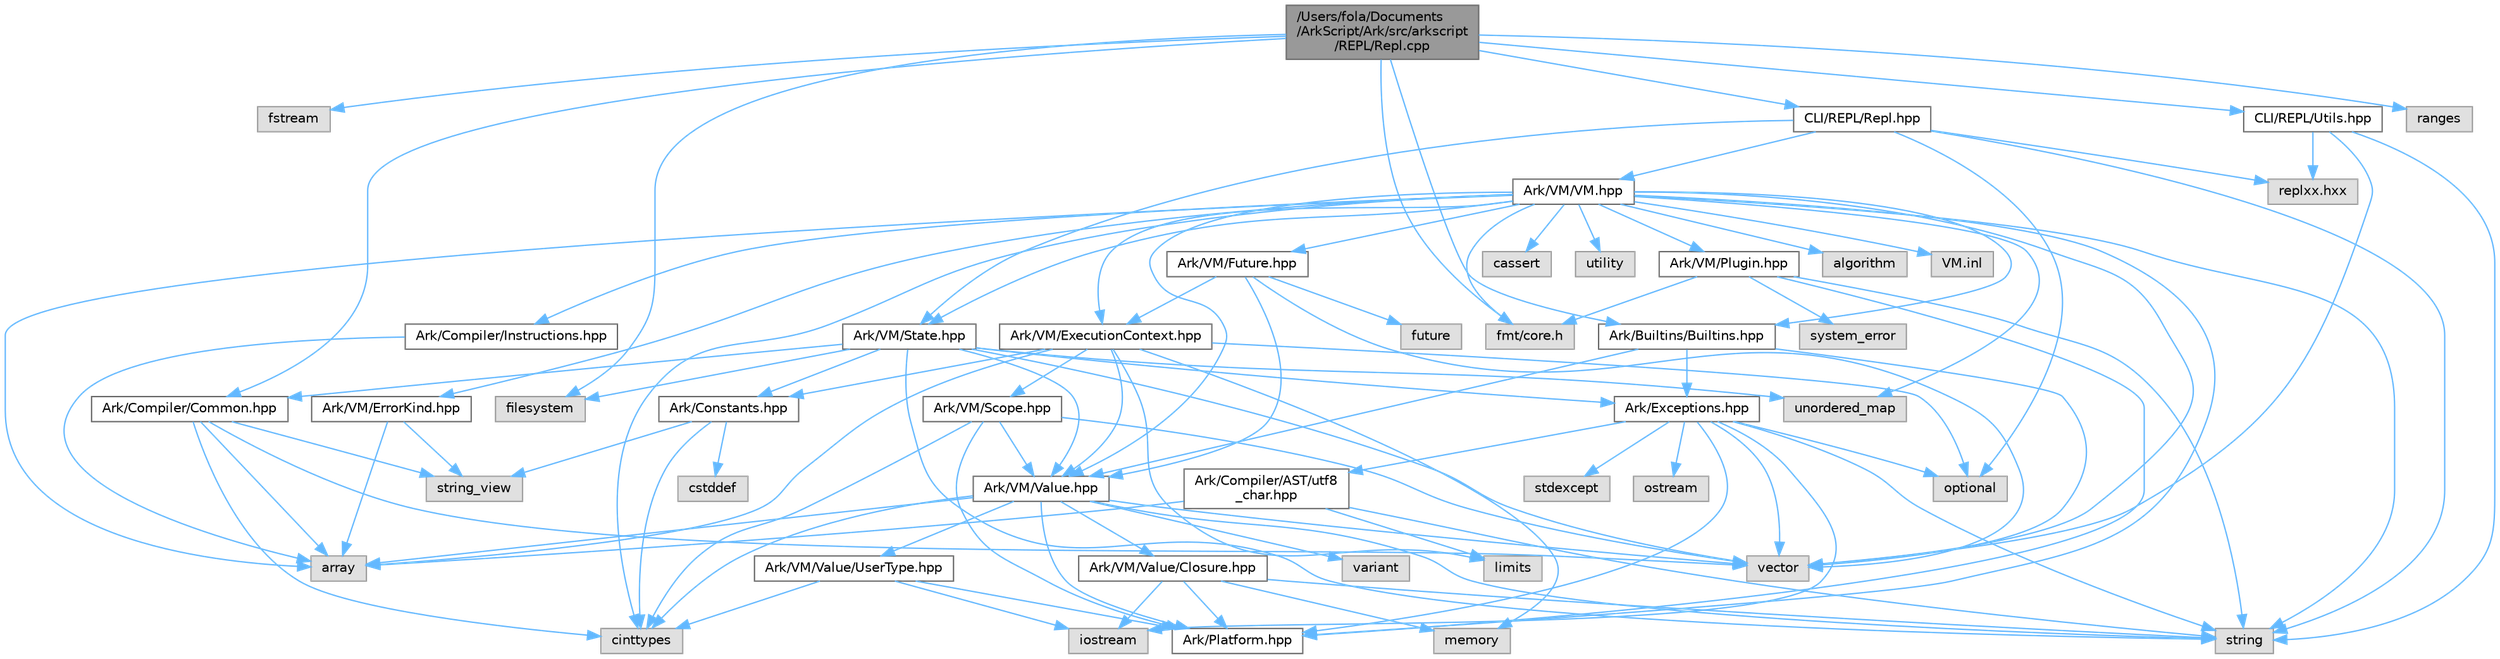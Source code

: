 digraph "/Users/fola/Documents/ArkScript/Ark/src/arkscript/REPL/Repl.cpp"
{
 // INTERACTIVE_SVG=YES
 // LATEX_PDF_SIZE
  bgcolor="transparent";
  edge [fontname=Helvetica,fontsize=10,labelfontname=Helvetica,labelfontsize=10];
  node [fontname=Helvetica,fontsize=10,shape=box,height=0.2,width=0.4];
  Node1 [id="Node000001",label="/Users/fola/Documents\l/ArkScript/Ark/src/arkscript\l/REPL/Repl.cpp",height=0.2,width=0.4,color="gray40", fillcolor="grey60", style="filled", fontcolor="black",tooltip=" "];
  Node1 -> Node2 [id="edge1_Node000001_Node000002",color="steelblue1",style="solid",tooltip=" "];
  Node2 [id="Node000002",label="fstream",height=0.2,width=0.4,color="grey60", fillcolor="#E0E0E0", style="filled",tooltip=" "];
  Node1 -> Node3 [id="edge2_Node000001_Node000003",color="steelblue1",style="solid",tooltip=" "];
  Node3 [id="Node000003",label="filesystem",height=0.2,width=0.4,color="grey60", fillcolor="#E0E0E0", style="filled",tooltip=" "];
  Node1 -> Node4 [id="edge3_Node000001_Node000004",color="steelblue1",style="solid",tooltip=" "];
  Node4 [id="Node000004",label="fmt/core.h",height=0.2,width=0.4,color="grey60", fillcolor="#E0E0E0", style="filled",tooltip=" "];
  Node1 -> Node5 [id="edge4_Node000001_Node000005",color="steelblue1",style="solid",tooltip=" "];
  Node5 [id="Node000005",label="ranges",height=0.2,width=0.4,color="grey60", fillcolor="#E0E0E0", style="filled",tooltip=" "];
  Node1 -> Node6 [id="edge5_Node000001_Node000006",color="steelblue1",style="solid",tooltip=" "];
  Node6 [id="Node000006",label="Ark/Builtins/Builtins.hpp",height=0.2,width=0.4,color="grey40", fillcolor="white", style="filled",URL="$da/d84/Builtins_8hpp.html",tooltip="Host the declaration of all the ArkScript builtins."];
  Node6 -> Node7 [id="edge6_Node000006_Node000007",color="steelblue1",style="solid",tooltip=" "];
  Node7 [id="Node000007",label="vector",height=0.2,width=0.4,color="grey60", fillcolor="#E0E0E0", style="filled",tooltip=" "];
  Node6 -> Node8 [id="edge7_Node000006_Node000008",color="steelblue1",style="solid",tooltip=" "];
  Node8 [id="Node000008",label="Ark/VM/Value.hpp",height=0.2,width=0.4,color="grey40", fillcolor="white", style="filled",URL="$de/dfd/Value_8hpp.html",tooltip=" "];
  Node8 -> Node7 [id="edge8_Node000008_Node000007",color="steelblue1",style="solid",tooltip=" "];
  Node8 -> Node9 [id="edge9_Node000008_Node000009",color="steelblue1",style="solid",tooltip=" "];
  Node9 [id="Node000009",label="variant",height=0.2,width=0.4,color="grey60", fillcolor="#E0E0E0", style="filled",tooltip=" "];
  Node8 -> Node10 [id="edge10_Node000008_Node000010",color="steelblue1",style="solid",tooltip=" "];
  Node10 [id="Node000010",label="string",height=0.2,width=0.4,color="grey60", fillcolor="#E0E0E0", style="filled",tooltip=" "];
  Node8 -> Node11 [id="edge11_Node000008_Node000011",color="steelblue1",style="solid",tooltip=" "];
  Node11 [id="Node000011",label="cinttypes",height=0.2,width=0.4,color="grey60", fillcolor="#E0E0E0", style="filled",tooltip=" "];
  Node8 -> Node12 [id="edge12_Node000008_Node000012",color="steelblue1",style="solid",tooltip=" "];
  Node12 [id="Node000012",label="array",height=0.2,width=0.4,color="grey60", fillcolor="#E0E0E0", style="filled",tooltip=" "];
  Node8 -> Node13 [id="edge13_Node000008_Node000013",color="steelblue1",style="solid",tooltip=" "];
  Node13 [id="Node000013",label="Ark/VM/Value/Closure.hpp",height=0.2,width=0.4,color="grey40", fillcolor="white", style="filled",URL="$dc/dd5/Closure_8hpp.html",tooltip="Subtype of the value type, handling closures."];
  Node13 -> Node14 [id="edge14_Node000013_Node000014",color="steelblue1",style="solid",tooltip=" "];
  Node14 [id="Node000014",label="memory",height=0.2,width=0.4,color="grey60", fillcolor="#E0E0E0", style="filled",tooltip=" "];
  Node13 -> Node15 [id="edge15_Node000013_Node000015",color="steelblue1",style="solid",tooltip=" "];
  Node15 [id="Node000015",label="iostream",height=0.2,width=0.4,color="grey60", fillcolor="#E0E0E0", style="filled",tooltip=" "];
  Node13 -> Node10 [id="edge16_Node000013_Node000010",color="steelblue1",style="solid",tooltip=" "];
  Node13 -> Node16 [id="edge17_Node000013_Node000016",color="steelblue1",style="solid",tooltip=" "];
  Node16 [id="Node000016",label="Ark/Platform.hpp",height=0.2,width=0.4,color="grey40", fillcolor="white", style="filled",URL="$d5/d40/Platform_8hpp.html",tooltip="ArkScript configuration macros."];
  Node8 -> Node17 [id="edge18_Node000008_Node000017",color="steelblue1",style="solid",tooltip=" "];
  Node17 [id="Node000017",label="Ark/VM/Value/UserType.hpp",height=0.2,width=0.4,color="grey40", fillcolor="white", style="filled",URL="$dc/d3d/UserType_8hpp.html",tooltip="Subtype of the value, capable of handling any C++ type."];
  Node17 -> Node15 [id="edge19_Node000017_Node000015",color="steelblue1",style="solid",tooltip=" "];
  Node17 -> Node11 [id="edge20_Node000017_Node000011",color="steelblue1",style="solid",tooltip=" "];
  Node17 -> Node16 [id="edge21_Node000017_Node000016",color="steelblue1",style="solid",tooltip=" "];
  Node8 -> Node16 [id="edge22_Node000008_Node000016",color="steelblue1",style="solid",tooltip=" "];
  Node6 -> Node18 [id="edge23_Node000006_Node000018",color="steelblue1",style="solid",tooltip=" "];
  Node18 [id="Node000018",label="Ark/Exceptions.hpp",height=0.2,width=0.4,color="grey40", fillcolor="white", style="filled",URL="$d2/de9/Exceptions_8hpp.html",tooltip="ArkScript homemade exceptions."];
  Node18 -> Node10 [id="edge24_Node000018_Node000010",color="steelblue1",style="solid",tooltip=" "];
  Node18 -> Node7 [id="edge25_Node000018_Node000007",color="steelblue1",style="solid",tooltip=" "];
  Node18 -> Node19 [id="edge26_Node000018_Node000019",color="steelblue1",style="solid",tooltip=" "];
  Node19 [id="Node000019",label="stdexcept",height=0.2,width=0.4,color="grey60", fillcolor="#E0E0E0", style="filled",tooltip=" "];
  Node18 -> Node20 [id="edge27_Node000018_Node000020",color="steelblue1",style="solid",tooltip=" "];
  Node20 [id="Node000020",label="optional",height=0.2,width=0.4,color="grey60", fillcolor="#E0E0E0", style="filled",tooltip=" "];
  Node18 -> Node21 [id="edge28_Node000018_Node000021",color="steelblue1",style="solid",tooltip=" "];
  Node21 [id="Node000021",label="ostream",height=0.2,width=0.4,color="grey60", fillcolor="#E0E0E0", style="filled",tooltip=" "];
  Node18 -> Node15 [id="edge29_Node000018_Node000015",color="steelblue1",style="solid",tooltip=" "];
  Node18 -> Node22 [id="edge30_Node000018_Node000022",color="steelblue1",style="solid",tooltip=" "];
  Node22 [id="Node000022",label="Ark/Compiler/AST/utf8\l_char.hpp",height=0.2,width=0.4,color="grey40", fillcolor="white", style="filled",URL="$db/d4e/utf8__char_8hpp.html",tooltip=" "];
  Node22 -> Node12 [id="edge31_Node000022_Node000012",color="steelblue1",style="solid",tooltip=" "];
  Node22 -> Node10 [id="edge32_Node000022_Node000010",color="steelblue1",style="solid",tooltip=" "];
  Node22 -> Node23 [id="edge33_Node000022_Node000023",color="steelblue1",style="solid",tooltip=" "];
  Node23 [id="Node000023",label="limits",height=0.2,width=0.4,color="grey60", fillcolor="#E0E0E0", style="filled",tooltip=" "];
  Node18 -> Node16 [id="edge34_Node000018_Node000016",color="steelblue1",style="solid",tooltip=" "];
  Node1 -> Node24 [id="edge35_Node000001_Node000024",color="steelblue1",style="solid",tooltip=" "];
  Node24 [id="Node000024",label="Ark/Compiler/Common.hpp",height=0.2,width=0.4,color="grey40", fillcolor="white", style="filled",URL="$d8/ddd/Common_8hpp.html",tooltip="Common code for the compiler."];
  Node24 -> Node12 [id="edge36_Node000024_Node000012",color="steelblue1",style="solid",tooltip=" "];
  Node24 -> Node25 [id="edge37_Node000024_Node000025",color="steelblue1",style="solid",tooltip=" "];
  Node25 [id="Node000025",label="string_view",height=0.2,width=0.4,color="grey60", fillcolor="#E0E0E0", style="filled",tooltip=" "];
  Node24 -> Node7 [id="edge38_Node000024_Node000007",color="steelblue1",style="solid",tooltip=" "];
  Node24 -> Node11 [id="edge39_Node000024_Node000011",color="steelblue1",style="solid",tooltip=" "];
  Node1 -> Node26 [id="edge40_Node000001_Node000026",color="steelblue1",style="solid",tooltip=" "];
  Node26 [id="Node000026",label="CLI/REPL/Repl.hpp",height=0.2,width=0.4,color="grey40", fillcolor="white", style="filled",URL="$d5/da5/Repl_8hpp.html",tooltip="ArkScript REPL - Read Eval Print Loop."];
  Node26 -> Node10 [id="edge41_Node000026_Node000010",color="steelblue1",style="solid",tooltip=" "];
  Node26 -> Node20 [id="edge42_Node000026_Node000020",color="steelblue1",style="solid",tooltip=" "];
  Node26 -> Node27 [id="edge43_Node000026_Node000027",color="steelblue1",style="solid",tooltip=" "];
  Node27 [id="Node000027",label="Ark/VM/VM.hpp",height=0.2,width=0.4,color="grey40", fillcolor="white", style="filled",URL="$d1/d91/VM_8hpp.html",tooltip="The ArkScript virtual machine."];
  Node27 -> Node12 [id="edge44_Node000027_Node000012",color="steelblue1",style="solid",tooltip=" "];
  Node27 -> Node7 [id="edge45_Node000027_Node000007",color="steelblue1",style="solid",tooltip=" "];
  Node27 -> Node10 [id="edge46_Node000027_Node000010",color="steelblue1",style="solid",tooltip=" "];
  Node27 -> Node28 [id="edge47_Node000027_Node000028",color="steelblue1",style="solid",tooltip=" "];
  Node28 [id="Node000028",label="cassert",height=0.2,width=0.4,color="grey60", fillcolor="#E0E0E0", style="filled",tooltip=" "];
  Node27 -> Node29 [id="edge48_Node000027_Node000029",color="steelblue1",style="solid",tooltip=" "];
  Node29 [id="Node000029",label="utility",height=0.2,width=0.4,color="grey60", fillcolor="#E0E0E0", style="filled",tooltip=" "];
  Node27 -> Node11 [id="edge49_Node000027_Node000011",color="steelblue1",style="solid",tooltip=" "];
  Node27 -> Node30 [id="edge50_Node000027_Node000030",color="steelblue1",style="solid",tooltip=" "];
  Node30 [id="Node000030",label="unordered_map",height=0.2,width=0.4,color="grey60", fillcolor="#E0E0E0", style="filled",tooltip=" "];
  Node27 -> Node31 [id="edge51_Node000027_Node000031",color="steelblue1",style="solid",tooltip=" "];
  Node31 [id="Node000031",label="algorithm",height=0.2,width=0.4,color="grey60", fillcolor="#E0E0E0", style="filled",tooltip=" "];
  Node27 -> Node4 [id="edge52_Node000027_Node000004",color="steelblue1",style="solid",tooltip=" "];
  Node27 -> Node32 [id="edge53_Node000027_Node000032",color="steelblue1",style="solid",tooltip=" "];
  Node32 [id="Node000032",label="Ark/Compiler/Instructions.hpp",height=0.2,width=0.4,color="grey40", fillcolor="white", style="filled",URL="$d8/daa/Instructions_8hpp.html",tooltip="The different instructions used by the compiler and virtual machine."];
  Node32 -> Node12 [id="edge54_Node000032_Node000012",color="steelblue1",style="solid",tooltip=" "];
  Node27 -> Node8 [id="edge55_Node000027_Node000008",color="steelblue1",style="solid",tooltip=" "];
  Node27 -> Node33 [id="edge56_Node000027_Node000033",color="steelblue1",style="solid",tooltip=" "];
  Node33 [id="Node000033",label="Ark/VM/State.hpp",height=0.2,width=0.4,color="grey40", fillcolor="white", style="filled",URL="$d0/db5/State_8hpp.html",tooltip="State used by the virtual machine: it loads the bytecode, can compile it if needed,..."];
  Node33 -> Node10 [id="edge57_Node000033_Node000010",color="steelblue1",style="solid",tooltip=" "];
  Node33 -> Node7 [id="edge58_Node000033_Node000007",color="steelblue1",style="solid",tooltip=" "];
  Node33 -> Node30 [id="edge59_Node000033_Node000030",color="steelblue1",style="solid",tooltip=" "];
  Node33 -> Node3 [id="edge60_Node000033_Node000003",color="steelblue1",style="solid",tooltip=" "];
  Node33 -> Node34 [id="edge61_Node000033_Node000034",color="steelblue1",style="solid",tooltip=" "];
  Node34 [id="Node000034",label="Ark/Constants.hpp",height=0.2,width=0.4,color="grey40", fillcolor="white", style="filled",URL="$d6/de9/Constants_8hpp.html",tooltip="Constants used by ArkScript."];
  Node34 -> Node25 [id="edge62_Node000034_Node000025",color="steelblue1",style="solid",tooltip=" "];
  Node34 -> Node11 [id="edge63_Node000034_Node000011",color="steelblue1",style="solid",tooltip=" "];
  Node34 -> Node35 [id="edge64_Node000034_Node000035",color="steelblue1",style="solid",tooltip=" "];
  Node35 [id="Node000035",label="cstddef",height=0.2,width=0.4,color="grey60", fillcolor="#E0E0E0", style="filled",tooltip=" "];
  Node33 -> Node8 [id="edge65_Node000033_Node000008",color="steelblue1",style="solid",tooltip=" "];
  Node33 -> Node24 [id="edge66_Node000033_Node000024",color="steelblue1",style="solid",tooltip=" "];
  Node33 -> Node18 [id="edge67_Node000033_Node000018",color="steelblue1",style="solid",tooltip=" "];
  Node27 -> Node36 [id="edge68_Node000027_Node000036",color="steelblue1",style="solid",tooltip=" "];
  Node36 [id="Node000036",label="Ark/VM/ErrorKind.hpp",height=0.2,width=0.4,color="grey40", fillcolor="white", style="filled",URL="$de/df9/ErrorKind_8hpp.html",tooltip=" "];
  Node36 -> Node12 [id="edge69_Node000036_Node000012",color="steelblue1",style="solid",tooltip=" "];
  Node36 -> Node25 [id="edge70_Node000036_Node000025",color="steelblue1",style="solid",tooltip=" "];
  Node27 -> Node37 [id="edge71_Node000027_Node000037",color="steelblue1",style="solid",tooltip=" "];
  Node37 [id="Node000037",label="Ark/VM/ExecutionContext.hpp",height=0.2,width=0.4,color="grey40", fillcolor="white", style="filled",URL="$db/df6/ExecutionContext_8hpp.html",tooltip="Keeping track of the internal data needed by the VM."];
  Node37 -> Node12 [id="edge72_Node000037_Node000012",color="steelblue1",style="solid",tooltip=" "];
  Node37 -> Node23 [id="edge73_Node000037_Node000023",color="steelblue1",style="solid",tooltip=" "];
  Node37 -> Node14 [id="edge74_Node000037_Node000014",color="steelblue1",style="solid",tooltip=" "];
  Node37 -> Node20 [id="edge75_Node000037_Node000020",color="steelblue1",style="solid",tooltip=" "];
  Node37 -> Node34 [id="edge76_Node000037_Node000034",color="steelblue1",style="solid",tooltip=" "];
  Node37 -> Node8 [id="edge77_Node000037_Node000008",color="steelblue1",style="solid",tooltip=" "];
  Node37 -> Node38 [id="edge78_Node000037_Node000038",color="steelblue1",style="solid",tooltip=" "];
  Node38 [id="Node000038",label="Ark/VM/Scope.hpp",height=0.2,width=0.4,color="grey40", fillcolor="white", style="filled",URL="$d8/dcd/Scope_8hpp.html",tooltip="The virtual machine scope system."];
  Node38 -> Node7 [id="edge79_Node000038_Node000007",color="steelblue1",style="solid",tooltip=" "];
  Node38 -> Node11 [id="edge80_Node000038_Node000011",color="steelblue1",style="solid",tooltip=" "];
  Node38 -> Node16 [id="edge81_Node000038_Node000016",color="steelblue1",style="solid",tooltip=" "];
  Node38 -> Node8 [id="edge82_Node000038_Node000008",color="steelblue1",style="solid",tooltip=" "];
  Node27 -> Node6 [id="edge83_Node000027_Node000006",color="steelblue1",style="solid",tooltip=" "];
  Node27 -> Node16 [id="edge84_Node000027_Node000016",color="steelblue1",style="solid",tooltip=" "];
  Node27 -> Node39 [id="edge85_Node000027_Node000039",color="steelblue1",style="solid",tooltip=" "];
  Node39 [id="Node000039",label="Ark/VM/Plugin.hpp",height=0.2,width=0.4,color="grey40", fillcolor="white", style="filled",URL="$db/d0e/Plugin_8hpp.html",tooltip="Loads .dll/.so/.dynlib files."];
  Node39 -> Node16 [id="edge86_Node000039_Node000016",color="steelblue1",style="solid",tooltip=" "];
  Node39 -> Node10 [id="edge87_Node000039_Node000010",color="steelblue1",style="solid",tooltip=" "];
  Node39 -> Node40 [id="edge88_Node000039_Node000040",color="steelblue1",style="solid",tooltip=" "];
  Node40 [id="Node000040",label="system_error",height=0.2,width=0.4,color="grey60", fillcolor="#E0E0E0", style="filled",tooltip=" "];
  Node39 -> Node4 [id="edge89_Node000039_Node000004",color="steelblue1",style="solid",tooltip=" "];
  Node27 -> Node41 [id="edge90_Node000027_Node000041",color="steelblue1",style="solid",tooltip=" "];
  Node41 [id="Node000041",label="Ark/VM/Future.hpp",height=0.2,width=0.4,color="grey40", fillcolor="white", style="filled",URL="$d0/dda/Future_8hpp.html",tooltip=" "];
  Node41 -> Node42 [id="edge91_Node000041_Node000042",color="steelblue1",style="solid",tooltip=" "];
  Node42 [id="Node000042",label="future",height=0.2,width=0.4,color="grey60", fillcolor="#E0E0E0", style="filled",tooltip=" "];
  Node41 -> Node7 [id="edge92_Node000041_Node000007",color="steelblue1",style="solid",tooltip=" "];
  Node41 -> Node8 [id="edge93_Node000041_Node000008",color="steelblue1",style="solid",tooltip=" "];
  Node41 -> Node37 [id="edge94_Node000041_Node000037",color="steelblue1",style="solid",tooltip=" "];
  Node27 -> Node43 [id="edge95_Node000027_Node000043",color="steelblue1",style="solid",tooltip=" "];
  Node43 [id="Node000043",label="VM.inl",height=0.2,width=0.4,color="grey60", fillcolor="#E0E0E0", style="filled",tooltip=" "];
  Node26 -> Node33 [id="edge96_Node000026_Node000033",color="steelblue1",style="solid",tooltip=" "];
  Node26 -> Node44 [id="edge97_Node000026_Node000044",color="steelblue1",style="solid",tooltip=" "];
  Node44 [id="Node000044",label="replxx.hxx",height=0.2,width=0.4,color="grey60", fillcolor="#E0E0E0", style="filled",tooltip=" "];
  Node1 -> Node45 [id="edge98_Node000001_Node000045",color="steelblue1",style="solid",tooltip=" "];
  Node45 [id="Node000045",label="CLI/REPL/Utils.hpp",height=0.2,width=0.4,color="grey40", fillcolor="white", style="filled",URL="$df/d85/CLI_2REPL_2Utils_8hpp.html",tooltip="replxx utilities"];
  Node45 -> Node7 [id="edge99_Node000045_Node000007",color="steelblue1",style="solid",tooltip=" "];
  Node45 -> Node10 [id="edge100_Node000045_Node000010",color="steelblue1",style="solid",tooltip=" "];
  Node45 -> Node44 [id="edge101_Node000045_Node000044",color="steelblue1",style="solid",tooltip=" "];
}
